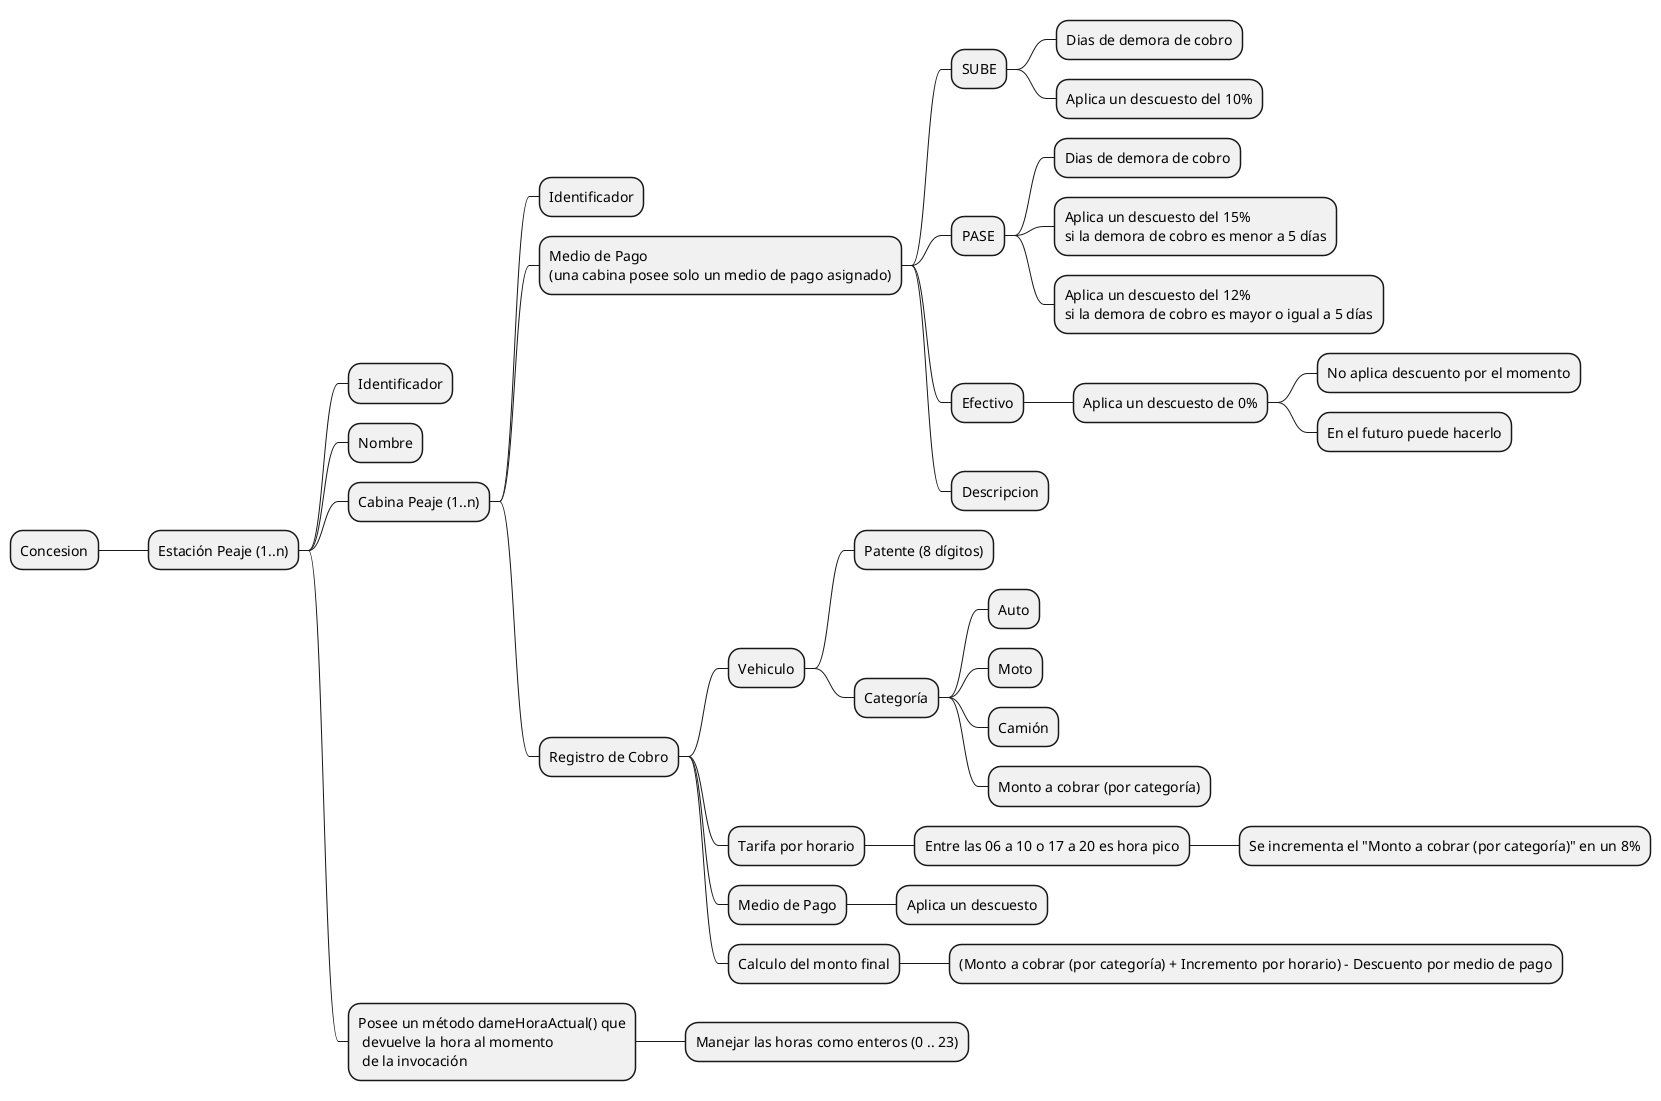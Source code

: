 @startmindmap

* Concesion
** Estación Peaje (1..n)
*** Identificador
*** Nombre
*** Cabina Peaje (1..n)
**** Identificador
**** Medio de Pago \n(una cabina posee solo un medio de pago asignado)
***** SUBE
****** Dias de demora de cobro
****** Aplica un descuesto del 10%
***** PASE
****** Dias de demora de cobro
****** Aplica un descuesto del 15% \nsi la demora de cobro es menor a 5 días
****** Aplica un descuesto del 12% \nsi la demora de cobro es mayor o igual a 5 días
***** Efectivo
****** Aplica un descuesto de 0%
******* No aplica descuento por el momento
******* En el futuro puede hacerlo
***** Descripcion
**** Registro de Cobro
***** Vehiculo
****** Patente (8 dígitos)
****** Categoría
******* Auto
******* Moto
******* Camión
******* Monto a cobrar (por categoría)
***** Tarifa por horario
****** Entre las 06 a 10 o 17 a 20 es hora pico
******* Se incrementa el "Monto a cobrar (por categoría)" en un 8%
***** Medio de Pago
****** Aplica un descuesto
***** Calculo del monto final
****** (Monto a cobrar (por categoría) + Incremento por horario) - Descuento por medio de pago
*** Posee un método dameHoraActual() que\n devuelve la hora al momento\n de la invocación
**** Manejar las horas como enteros (0 .. 23)


@endmindmap
